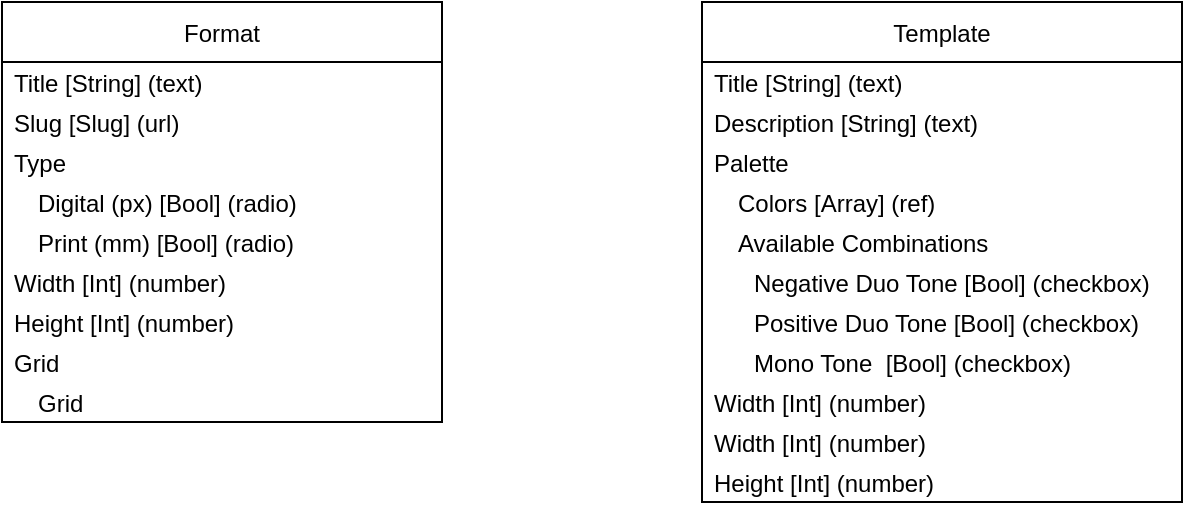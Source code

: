 <mxfile version="20.3.1" type="github">
  <diagram name="Page-1" id="2ca16b54-16f6-2749-3443-fa8db7711227">
    <mxGraphModel dx="987" dy="634" grid="1" gridSize="10" guides="1" tooltips="1" connect="1" arrows="1" fold="1" page="1" pageScale="1" pageWidth="1100" pageHeight="850" background="none" math="0" shadow="0">
      <root>
        <mxCell id="0" />
        <mxCell id="1" parent="0" />
        <mxCell id="rpwav4ls4cNXlfBs2Azv-4" value="Format" style="swimlane;fontStyle=0;childLayout=stackLayout;horizontal=1;startSize=30;horizontalStack=0;resizeParent=1;resizeParentMax=0;resizeLast=0;collapsible=1;marginBottom=0;" vertex="1" parent="1">
          <mxGeometry x="10" y="10" width="220" height="210" as="geometry" />
        </mxCell>
        <mxCell id="rpwav4ls4cNXlfBs2Azv-5" value="Title [String] (text)" style="text;strokeColor=none;fillColor=none;align=left;verticalAlign=middle;spacingLeft=4;spacingRight=4;overflow=hidden;points=[[0,0.5],[1,0.5]];portConstraint=eastwest;rotatable=0;spacing=2;" vertex="1" parent="rpwav4ls4cNXlfBs2Azv-4">
          <mxGeometry y="30" width="220" height="20" as="geometry" />
        </mxCell>
        <mxCell id="rpwav4ls4cNXlfBs2Azv-6" value="Slug [Slug] (url)" style="text;strokeColor=none;fillColor=none;align=left;verticalAlign=middle;spacingLeft=4;spacingRight=4;overflow=hidden;points=[[0,0.5],[1,0.5]];portConstraint=eastwest;rotatable=0;" vertex="1" parent="rpwav4ls4cNXlfBs2Azv-4">
          <mxGeometry y="50" width="220" height="20" as="geometry" />
        </mxCell>
        <mxCell id="rpwav4ls4cNXlfBs2Azv-10" value="Type" style="text;strokeColor=none;fillColor=none;align=left;verticalAlign=middle;spacingLeft=4;spacingRight=4;overflow=hidden;points=[[0,0.5],[1,0.5]];portConstraint=eastwest;rotatable=0;" vertex="1" parent="rpwav4ls4cNXlfBs2Azv-4">
          <mxGeometry y="70" width="220" height="20" as="geometry" />
        </mxCell>
        <mxCell id="rpwav4ls4cNXlfBs2Azv-8" value="Digital (px) [Bool] (radio)" style="text;strokeColor=none;fillColor=none;align=left;verticalAlign=middle;spacingLeft=16;spacingRight=4;overflow=hidden;points=[[0,0.5],[1,0.5]];portConstraint=eastwest;rotatable=0;" vertex="1" parent="rpwav4ls4cNXlfBs2Azv-4">
          <mxGeometry y="90" width="220" height="20" as="geometry" />
        </mxCell>
        <mxCell id="rpwav4ls4cNXlfBs2Azv-9" value="Print (mm) [Bool] (radio)" style="text;strokeColor=none;fillColor=none;align=left;verticalAlign=middle;spacingLeft=16;spacingRight=4;overflow=hidden;points=[[0,0.5],[1,0.5]];portConstraint=eastwest;rotatable=0;" vertex="1" parent="rpwav4ls4cNXlfBs2Azv-4">
          <mxGeometry y="110" width="220" height="20" as="geometry" />
        </mxCell>
        <mxCell id="rpwav4ls4cNXlfBs2Azv-13" value="Width [Int] (number)" style="text;strokeColor=none;fillColor=none;align=left;verticalAlign=middle;spacingLeft=4;spacingRight=4;overflow=hidden;points=[[0,0.5],[1,0.5]];portConstraint=eastwest;rotatable=0;" vertex="1" parent="rpwav4ls4cNXlfBs2Azv-4">
          <mxGeometry y="130" width="220" height="20" as="geometry" />
        </mxCell>
        <mxCell id="rpwav4ls4cNXlfBs2Azv-14" value="Height [Int] (number)" style="text;strokeColor=none;fillColor=none;align=left;verticalAlign=middle;spacingLeft=4;spacingRight=4;overflow=hidden;points=[[0,0.5],[1,0.5]];portConstraint=eastwest;rotatable=0;" vertex="1" parent="rpwav4ls4cNXlfBs2Azv-4">
          <mxGeometry y="150" width="220" height="20" as="geometry" />
        </mxCell>
        <mxCell id="rpwav4ls4cNXlfBs2Azv-36" value="Grid" style="text;strokeColor=none;fillColor=none;align=left;verticalAlign=middle;spacingLeft=4;spacingRight=4;overflow=hidden;points=[[0,0.5],[1,0.5]];portConstraint=eastwest;rotatable=0;" vertex="1" parent="rpwav4ls4cNXlfBs2Azv-4">
          <mxGeometry y="170" width="220" height="20" as="geometry" />
        </mxCell>
        <mxCell id="rpwav4ls4cNXlfBs2Azv-37" value="Grid" style="text;strokeColor=none;fillColor=none;align=left;verticalAlign=middle;spacingLeft=16;spacingRight=4;overflow=hidden;points=[[0,0.5],[1,0.5]];portConstraint=eastwest;rotatable=0;" vertex="1" parent="rpwav4ls4cNXlfBs2Azv-4">
          <mxGeometry y="190" width="220" height="20" as="geometry" />
        </mxCell>
        <mxCell id="rpwav4ls4cNXlfBs2Azv-24" value="Template" style="swimlane;fontStyle=0;childLayout=stackLayout;horizontal=1;startSize=30;horizontalStack=0;resizeParent=1;resizeParentMax=0;resizeLast=0;collapsible=1;marginBottom=0;" vertex="1" parent="1">
          <mxGeometry x="360" y="10" width="240" height="250" as="geometry" />
        </mxCell>
        <mxCell id="rpwav4ls4cNXlfBs2Azv-25" value="Title [String] (text)" style="text;strokeColor=none;fillColor=none;align=left;verticalAlign=middle;spacingLeft=4;spacingRight=4;overflow=hidden;points=[[0,0.5],[1,0.5]];portConstraint=eastwest;rotatable=0;spacing=2;" vertex="1" parent="rpwav4ls4cNXlfBs2Azv-24">
          <mxGeometry y="30" width="240" height="20" as="geometry" />
        </mxCell>
        <mxCell id="rpwav4ls4cNXlfBs2Azv-26" value="Description [String] (text)" style="text;strokeColor=none;fillColor=none;align=left;verticalAlign=middle;spacingLeft=4;spacingRight=4;overflow=hidden;points=[[0,0.5],[1,0.5]];portConstraint=eastwest;rotatable=0;" vertex="1" parent="rpwav4ls4cNXlfBs2Azv-24">
          <mxGeometry y="50" width="240" height="20" as="geometry" />
        </mxCell>
        <mxCell id="rpwav4ls4cNXlfBs2Azv-27" value="Palette" style="text;strokeColor=none;fillColor=none;align=left;verticalAlign=middle;spacingLeft=4;spacingRight=4;overflow=hidden;points=[[0,0.5],[1,0.5]];portConstraint=eastwest;rotatable=0;" vertex="1" parent="rpwav4ls4cNXlfBs2Azv-24">
          <mxGeometry y="70" width="240" height="20" as="geometry" />
        </mxCell>
        <mxCell id="rpwav4ls4cNXlfBs2Azv-28" value="Colors [Array] (ref)" style="text;strokeColor=none;fillColor=none;align=left;verticalAlign=middle;spacingLeft=16;spacingRight=4;overflow=hidden;points=[[0,0.5],[1,0.5]];portConstraint=eastwest;rotatable=0;" vertex="1" parent="rpwav4ls4cNXlfBs2Azv-24">
          <mxGeometry y="90" width="240" height="20" as="geometry" />
        </mxCell>
        <mxCell id="rpwav4ls4cNXlfBs2Azv-29" value="Available Combinations" style="text;strokeColor=none;fillColor=none;align=left;verticalAlign=middle;spacingLeft=16;spacingRight=4;overflow=hidden;points=[[0,0.5],[1,0.5]];portConstraint=eastwest;rotatable=0;" vertex="1" parent="rpwav4ls4cNXlfBs2Azv-24">
          <mxGeometry y="110" width="240" height="20" as="geometry" />
        </mxCell>
        <mxCell id="rpwav4ls4cNXlfBs2Azv-32" value="Negative Duo Tone [Bool] (checkbox)" style="text;strokeColor=none;fillColor=none;align=left;verticalAlign=middle;spacingLeft=24;spacingRight=4;overflow=hidden;points=[[0,0.5],[1,0.5]];portConstraint=eastwest;rotatable=0;" vertex="1" parent="rpwav4ls4cNXlfBs2Azv-24">
          <mxGeometry y="130" width="240" height="20" as="geometry" />
        </mxCell>
        <mxCell id="rpwav4ls4cNXlfBs2Azv-33" value="Positive Duo Tone [Bool] (checkbox)" style="text;strokeColor=none;fillColor=none;align=left;verticalAlign=middle;spacingLeft=24;spacingRight=4;overflow=hidden;points=[[0,0.5],[1,0.5]];portConstraint=eastwest;rotatable=0;" vertex="1" parent="rpwav4ls4cNXlfBs2Azv-24">
          <mxGeometry y="150" width="240" height="20" as="geometry" />
        </mxCell>
        <mxCell id="rpwav4ls4cNXlfBs2Azv-34" value="Mono Tone  [Bool] (checkbox)" style="text;strokeColor=none;fillColor=none;align=left;verticalAlign=middle;spacingLeft=24;spacingRight=4;overflow=hidden;points=[[0,0.5],[1,0.5]];portConstraint=eastwest;rotatable=0;" vertex="1" parent="rpwav4ls4cNXlfBs2Azv-24">
          <mxGeometry y="170" width="240" height="20" as="geometry" />
        </mxCell>
        <mxCell id="rpwav4ls4cNXlfBs2Azv-30" value="Width [Int] (number)" style="text;strokeColor=none;fillColor=none;align=left;verticalAlign=middle;spacingLeft=4;spacingRight=4;overflow=hidden;points=[[0,0.5],[1,0.5]];portConstraint=eastwest;rotatable=0;" vertex="1" parent="rpwav4ls4cNXlfBs2Azv-24">
          <mxGeometry y="190" width="240" height="20" as="geometry" />
        </mxCell>
        <mxCell id="rpwav4ls4cNXlfBs2Azv-35" value="Width [Int] (number)" style="text;strokeColor=none;fillColor=none;align=left;verticalAlign=middle;spacingLeft=4;spacingRight=4;overflow=hidden;points=[[0,0.5],[1,0.5]];portConstraint=eastwest;rotatable=0;" vertex="1" parent="rpwav4ls4cNXlfBs2Azv-24">
          <mxGeometry y="210" width="240" height="20" as="geometry" />
        </mxCell>
        <mxCell id="rpwav4ls4cNXlfBs2Azv-31" value="Height [Int] (number)" style="text;strokeColor=none;fillColor=none;align=left;verticalAlign=middle;spacingLeft=4;spacingRight=4;overflow=hidden;points=[[0,0.5],[1,0.5]];portConstraint=eastwest;rotatable=0;" vertex="1" parent="rpwav4ls4cNXlfBs2Azv-24">
          <mxGeometry y="230" width="240" height="20" as="geometry" />
        </mxCell>
      </root>
    </mxGraphModel>
  </diagram>
</mxfile>
